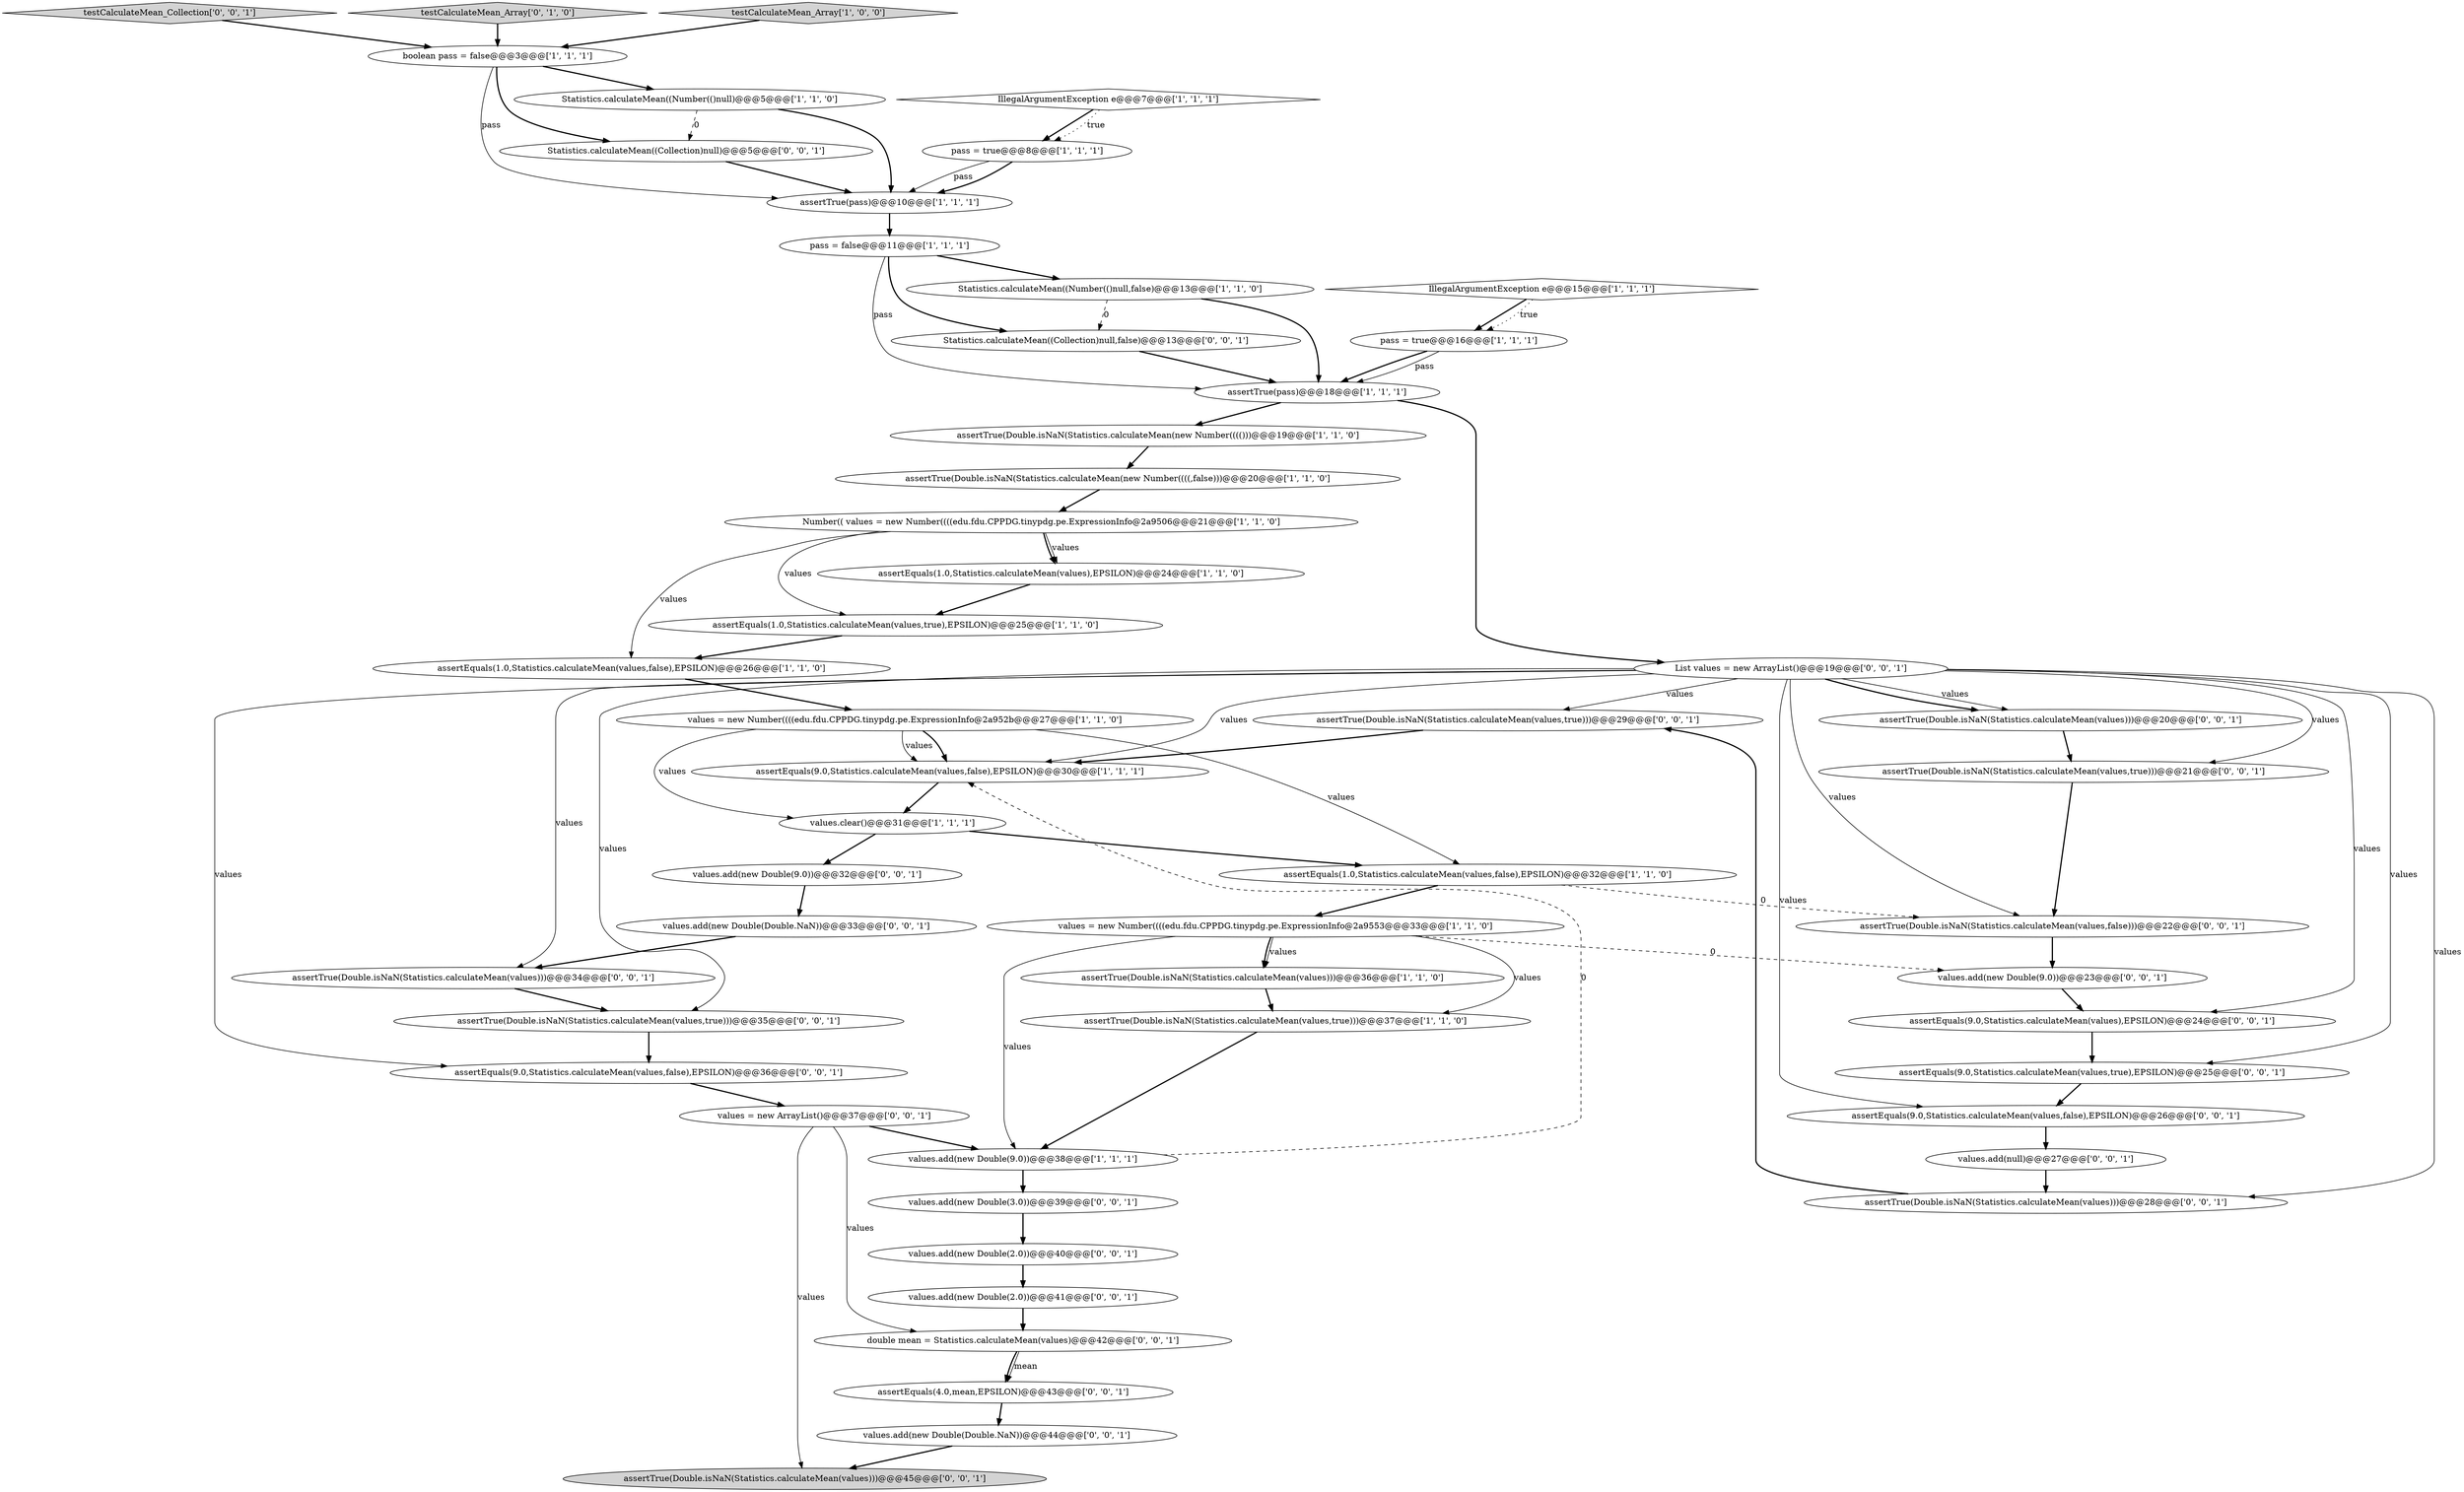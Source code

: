 digraph {
27 [style = filled, label = "assertTrue(Double.isNaN(Statistics.calculateMean(values,true)))@@@29@@@['0', '0', '1']", fillcolor = white, shape = ellipse image = "AAA0AAABBB3BBB"];
39 [style = filled, label = "testCalculateMean_Collection['0', '0', '1']", fillcolor = lightgray, shape = diamond image = "AAA0AAABBB3BBB"];
47 [style = filled, label = "values.add(new Double(9.0))@@@23@@@['0', '0', '1']", fillcolor = white, shape = ellipse image = "AAA0AAABBB3BBB"];
24 [style = filled, label = "assertTrue(Double.isNaN(Statistics.calculateMean(values,true)))@@@37@@@['1', '1', '0']", fillcolor = white, shape = ellipse image = "AAA0AAABBB1BBB"];
50 [style = filled, label = "assertTrue(Double.isNaN(Statistics.calculateMean(values)))@@@45@@@['0', '0', '1']", fillcolor = lightgray, shape = ellipse image = "AAA0AAABBB3BBB"];
10 [style = filled, label = "assertEquals(9.0,Statistics.calculateMean(values,false),EPSILON)@@@30@@@['1', '1', '1']", fillcolor = white, shape = ellipse image = "AAA0AAABBB1BBB"];
22 [style = filled, label = "assertTrue(pass)@@@18@@@['1', '1', '1']", fillcolor = white, shape = ellipse image = "AAA0AAABBB1BBB"];
33 [style = filled, label = "List values = new ArrayList()@@@19@@@['0', '0', '1']", fillcolor = white, shape = ellipse image = "AAA0AAABBB3BBB"];
18 [style = filled, label = "values.add(new Double(9.0))@@@38@@@['1', '1', '1']", fillcolor = white, shape = ellipse image = "AAA0AAABBB1BBB"];
21 [style = filled, label = "assertTrue(Double.isNaN(Statistics.calculateMean(new Number(((()))@@@19@@@['1', '1', '0']", fillcolor = white, shape = ellipse image = "AAA0AAABBB1BBB"];
25 [style = filled, label = "testCalculateMean_Array['0', '1', '0']", fillcolor = lightgray, shape = diamond image = "AAA0AAABBB2BBB"];
32 [style = filled, label = "values.add(new Double(Double.NaN))@@@33@@@['0', '0', '1']", fillcolor = white, shape = ellipse image = "AAA0AAABBB3BBB"];
45 [style = filled, label = "assertEquals(4.0,mean,EPSILON)@@@43@@@['0', '0', '1']", fillcolor = white, shape = ellipse image = "AAA0AAABBB3BBB"];
43 [style = filled, label = "double mean = Statistics.calculateMean(values)@@@42@@@['0', '0', '1']", fillcolor = white, shape = ellipse image = "AAA0AAABBB3BBB"];
35 [style = filled, label = "values.add(new Double(9.0))@@@32@@@['0', '0', '1']", fillcolor = white, shape = ellipse image = "AAA0AAABBB3BBB"];
46 [style = filled, label = "assertEquals(9.0,Statistics.calculateMean(values,false),EPSILON)@@@36@@@['0', '0', '1']", fillcolor = white, shape = ellipse image = "AAA0AAABBB3BBB"];
14 [style = filled, label = "assertTrue(Double.isNaN(Statistics.calculateMean(values)))@@@36@@@['1', '1', '0']", fillcolor = white, shape = ellipse image = "AAA0AAABBB1BBB"];
40 [style = filled, label = "assertTrue(Double.isNaN(Statistics.calculateMean(values,true)))@@@21@@@['0', '0', '1']", fillcolor = white, shape = ellipse image = "AAA0AAABBB3BBB"];
8 [style = filled, label = "assertTrue(pass)@@@10@@@['1', '1', '1']", fillcolor = white, shape = ellipse image = "AAA0AAABBB1BBB"];
17 [style = filled, label = "assertEquals(1.0,Statistics.calculateMean(values,true),EPSILON)@@@25@@@['1', '1', '0']", fillcolor = white, shape = ellipse image = "AAA0AAABBB1BBB"];
30 [style = filled, label = "assertTrue(Double.isNaN(Statistics.calculateMean(values,false)))@@@22@@@['0', '0', '1']", fillcolor = white, shape = ellipse image = "AAA0AAABBB3BBB"];
37 [style = filled, label = "Statistics.calculateMean((Collection)null,false)@@@13@@@['0', '0', '1']", fillcolor = white, shape = ellipse image = "AAA0AAABBB3BBB"];
38 [style = filled, label = "values.add(null)@@@27@@@['0', '0', '1']", fillcolor = white, shape = ellipse image = "AAA0AAABBB3BBB"];
4 [style = filled, label = "pass = false@@@11@@@['1', '1', '1']", fillcolor = white, shape = ellipse image = "AAA0AAABBB1BBB"];
26 [style = filled, label = "assertTrue(Double.isNaN(Statistics.calculateMean(values)))@@@28@@@['0', '0', '1']", fillcolor = white, shape = ellipse image = "AAA0AAABBB3BBB"];
51 [style = filled, label = "assertTrue(Double.isNaN(Statistics.calculateMean(values)))@@@20@@@['0', '0', '1']", fillcolor = white, shape = ellipse image = "AAA0AAABBB3BBB"];
31 [style = filled, label = "assertEquals(9.0,Statistics.calculateMean(values,true),EPSILON)@@@25@@@['0', '0', '1']", fillcolor = white, shape = ellipse image = "AAA0AAABBB3BBB"];
49 [style = filled, label = "Statistics.calculateMean((Collection)null)@@@5@@@['0', '0', '1']", fillcolor = white, shape = ellipse image = "AAA0AAABBB3BBB"];
28 [style = filled, label = "assertTrue(Double.isNaN(Statistics.calculateMean(values)))@@@34@@@['0', '0', '1']", fillcolor = white, shape = ellipse image = "AAA0AAABBB3BBB"];
23 [style = filled, label = "values = new Number((((edu.fdu.CPPDG.tinypdg.pe.ExpressionInfo@2a952b@@@27@@@['1', '1', '0']", fillcolor = white, shape = ellipse image = "AAA0AAABBB1BBB"];
19 [style = filled, label = "Number(( values = new Number((((edu.fdu.CPPDG.tinypdg.pe.ExpressionInfo@2a9506@@@21@@@['1', '1', '0']", fillcolor = white, shape = ellipse image = "AAA0AAABBB1BBB"];
29 [style = filled, label = "values.add(new Double(3.0))@@@39@@@['0', '0', '1']", fillcolor = white, shape = ellipse image = "AAA0AAABBB3BBB"];
13 [style = filled, label = "assertEquals(1.0,Statistics.calculateMean(values,false),EPSILON)@@@32@@@['1', '1', '0']", fillcolor = white, shape = ellipse image = "AAA0AAABBB1BBB"];
9 [style = filled, label = "IllegalArgumentException e@@@15@@@['1', '1', '1']", fillcolor = white, shape = diamond image = "AAA0AAABBB1BBB"];
42 [style = filled, label = "values = new ArrayList()@@@37@@@['0', '0', '1']", fillcolor = white, shape = ellipse image = "AAA0AAABBB3BBB"];
20 [style = filled, label = "assertEquals(1.0,Statistics.calculateMean(values,false),EPSILON)@@@26@@@['1', '1', '0']", fillcolor = white, shape = ellipse image = "AAA0AAABBB1BBB"];
11 [style = filled, label = "assertTrue(Double.isNaN(Statistics.calculateMean(new Number((((,false)))@@@20@@@['1', '1', '0']", fillcolor = white, shape = ellipse image = "AAA0AAABBB1BBB"];
6 [style = filled, label = "Statistics.calculateMean((Number(()null,false)@@@13@@@['1', '1', '0']", fillcolor = white, shape = ellipse image = "AAA0AAABBB1BBB"];
16 [style = filled, label = "Statistics.calculateMean((Number(()null)@@@5@@@['1', '1', '0']", fillcolor = white, shape = ellipse image = "AAA0AAABBB1BBB"];
2 [style = filled, label = "values = new Number((((edu.fdu.CPPDG.tinypdg.pe.ExpressionInfo@2a9553@@@33@@@['1', '1', '0']", fillcolor = white, shape = ellipse image = "AAA0AAABBB1BBB"];
15 [style = filled, label = "testCalculateMean_Array['1', '0', '0']", fillcolor = lightgray, shape = diamond image = "AAA0AAABBB1BBB"];
0 [style = filled, label = "values.clear()@@@31@@@['1', '1', '1']", fillcolor = white, shape = ellipse image = "AAA0AAABBB1BBB"];
1 [style = filled, label = "boolean pass = false@@@3@@@['1', '1', '1']", fillcolor = white, shape = ellipse image = "AAA0AAABBB1BBB"];
3 [style = filled, label = "assertEquals(1.0,Statistics.calculateMean(values),EPSILON)@@@24@@@['1', '1', '0']", fillcolor = white, shape = ellipse image = "AAA0AAABBB1BBB"];
34 [style = filled, label = "values.add(new Double(2.0))@@@40@@@['0', '0', '1']", fillcolor = white, shape = ellipse image = "AAA0AAABBB3BBB"];
36 [style = filled, label = "values.add(new Double(2.0))@@@41@@@['0', '0', '1']", fillcolor = white, shape = ellipse image = "AAA0AAABBB3BBB"];
48 [style = filled, label = "assertEquals(9.0,Statistics.calculateMean(values),EPSILON)@@@24@@@['0', '0', '1']", fillcolor = white, shape = ellipse image = "AAA0AAABBB3BBB"];
5 [style = filled, label = "IllegalArgumentException e@@@7@@@['1', '1', '1']", fillcolor = white, shape = diamond image = "AAA0AAABBB1BBB"];
44 [style = filled, label = "values.add(new Double(Double.NaN))@@@44@@@['0', '0', '1']", fillcolor = white, shape = ellipse image = "AAA0AAABBB3BBB"];
52 [style = filled, label = "assertEquals(9.0,Statistics.calculateMean(values,false),EPSILON)@@@26@@@['0', '0', '1']", fillcolor = white, shape = ellipse image = "AAA0AAABBB3BBB"];
7 [style = filled, label = "pass = true@@@8@@@['1', '1', '1']", fillcolor = white, shape = ellipse image = "AAA0AAABBB1BBB"];
12 [style = filled, label = "pass = true@@@16@@@['1', '1', '1']", fillcolor = white, shape = ellipse image = "AAA0AAABBB1BBB"];
41 [style = filled, label = "assertTrue(Double.isNaN(Statistics.calculateMean(values,true)))@@@35@@@['0', '0', '1']", fillcolor = white, shape = ellipse image = "AAA0AAABBB3BBB"];
19->3 [style = bold, label=""];
38->26 [style = bold, label=""];
4->6 [style = bold, label=""];
20->23 [style = bold, label=""];
42->18 [style = bold, label=""];
15->1 [style = bold, label=""];
43->45 [style = bold, label=""];
23->10 [style = bold, label=""];
2->47 [style = dashed, label="0"];
22->33 [style = bold, label=""];
23->10 [style = solid, label="values"];
33->51 [style = solid, label="values"];
14->24 [style = bold, label=""];
33->48 [style = solid, label="values"];
6->22 [style = bold, label=""];
25->1 [style = bold, label=""];
35->32 [style = bold, label=""];
28->41 [style = bold, label=""];
3->17 [style = bold, label=""];
32->28 [style = bold, label=""];
33->31 [style = solid, label="values"];
43->45 [style = solid, label="mean"];
33->26 [style = solid, label="values"];
33->28 [style = solid, label="values"];
41->46 [style = bold, label=""];
9->12 [style = bold, label=""];
33->27 [style = solid, label="values"];
40->30 [style = bold, label=""];
33->51 [style = bold, label=""];
1->49 [style = bold, label=""];
16->8 [style = bold, label=""];
33->10 [style = solid, label="values"];
49->8 [style = bold, label=""];
19->20 [style = solid, label="values"];
2->24 [style = solid, label="values"];
1->8 [style = solid, label="pass"];
44->50 [style = bold, label=""];
22->21 [style = bold, label=""];
2->14 [style = solid, label="values"];
13->30 [style = dashed, label="0"];
18->29 [style = bold, label=""];
5->7 [style = bold, label=""];
19->3 [style = solid, label="values"];
21->11 [style = bold, label=""];
30->47 [style = bold, label=""];
4->22 [style = solid, label="pass"];
7->8 [style = bold, label=""];
45->44 [style = bold, label=""];
23->13 [style = solid, label="values"];
36->43 [style = bold, label=""];
18->10 [style = dashed, label="0"];
34->36 [style = bold, label=""];
17->20 [style = bold, label=""];
51->40 [style = bold, label=""];
12->22 [style = solid, label="pass"];
47->48 [style = bold, label=""];
2->18 [style = solid, label="values"];
11->19 [style = bold, label=""];
42->50 [style = solid, label="values"];
33->52 [style = solid, label="values"];
37->22 [style = bold, label=""];
23->0 [style = solid, label="values"];
19->17 [style = solid, label="values"];
10->0 [style = bold, label=""];
42->43 [style = solid, label="values"];
33->41 [style = solid, label="values"];
7->8 [style = solid, label="pass"];
31->52 [style = bold, label=""];
24->18 [style = bold, label=""];
8->4 [style = bold, label=""];
0->35 [style = bold, label=""];
33->46 [style = solid, label="values"];
6->37 [style = dashed, label="0"];
5->7 [style = dotted, label="true"];
46->42 [style = bold, label=""];
0->13 [style = bold, label=""];
26->27 [style = bold, label=""];
4->37 [style = bold, label=""];
52->38 [style = bold, label=""];
39->1 [style = bold, label=""];
48->31 [style = bold, label=""];
12->22 [style = bold, label=""];
33->30 [style = solid, label="values"];
29->34 [style = bold, label=""];
27->10 [style = bold, label=""];
2->14 [style = bold, label=""];
9->12 [style = dotted, label="true"];
33->40 [style = solid, label="values"];
1->16 [style = bold, label=""];
13->2 [style = bold, label=""];
16->49 [style = dashed, label="0"];
}
